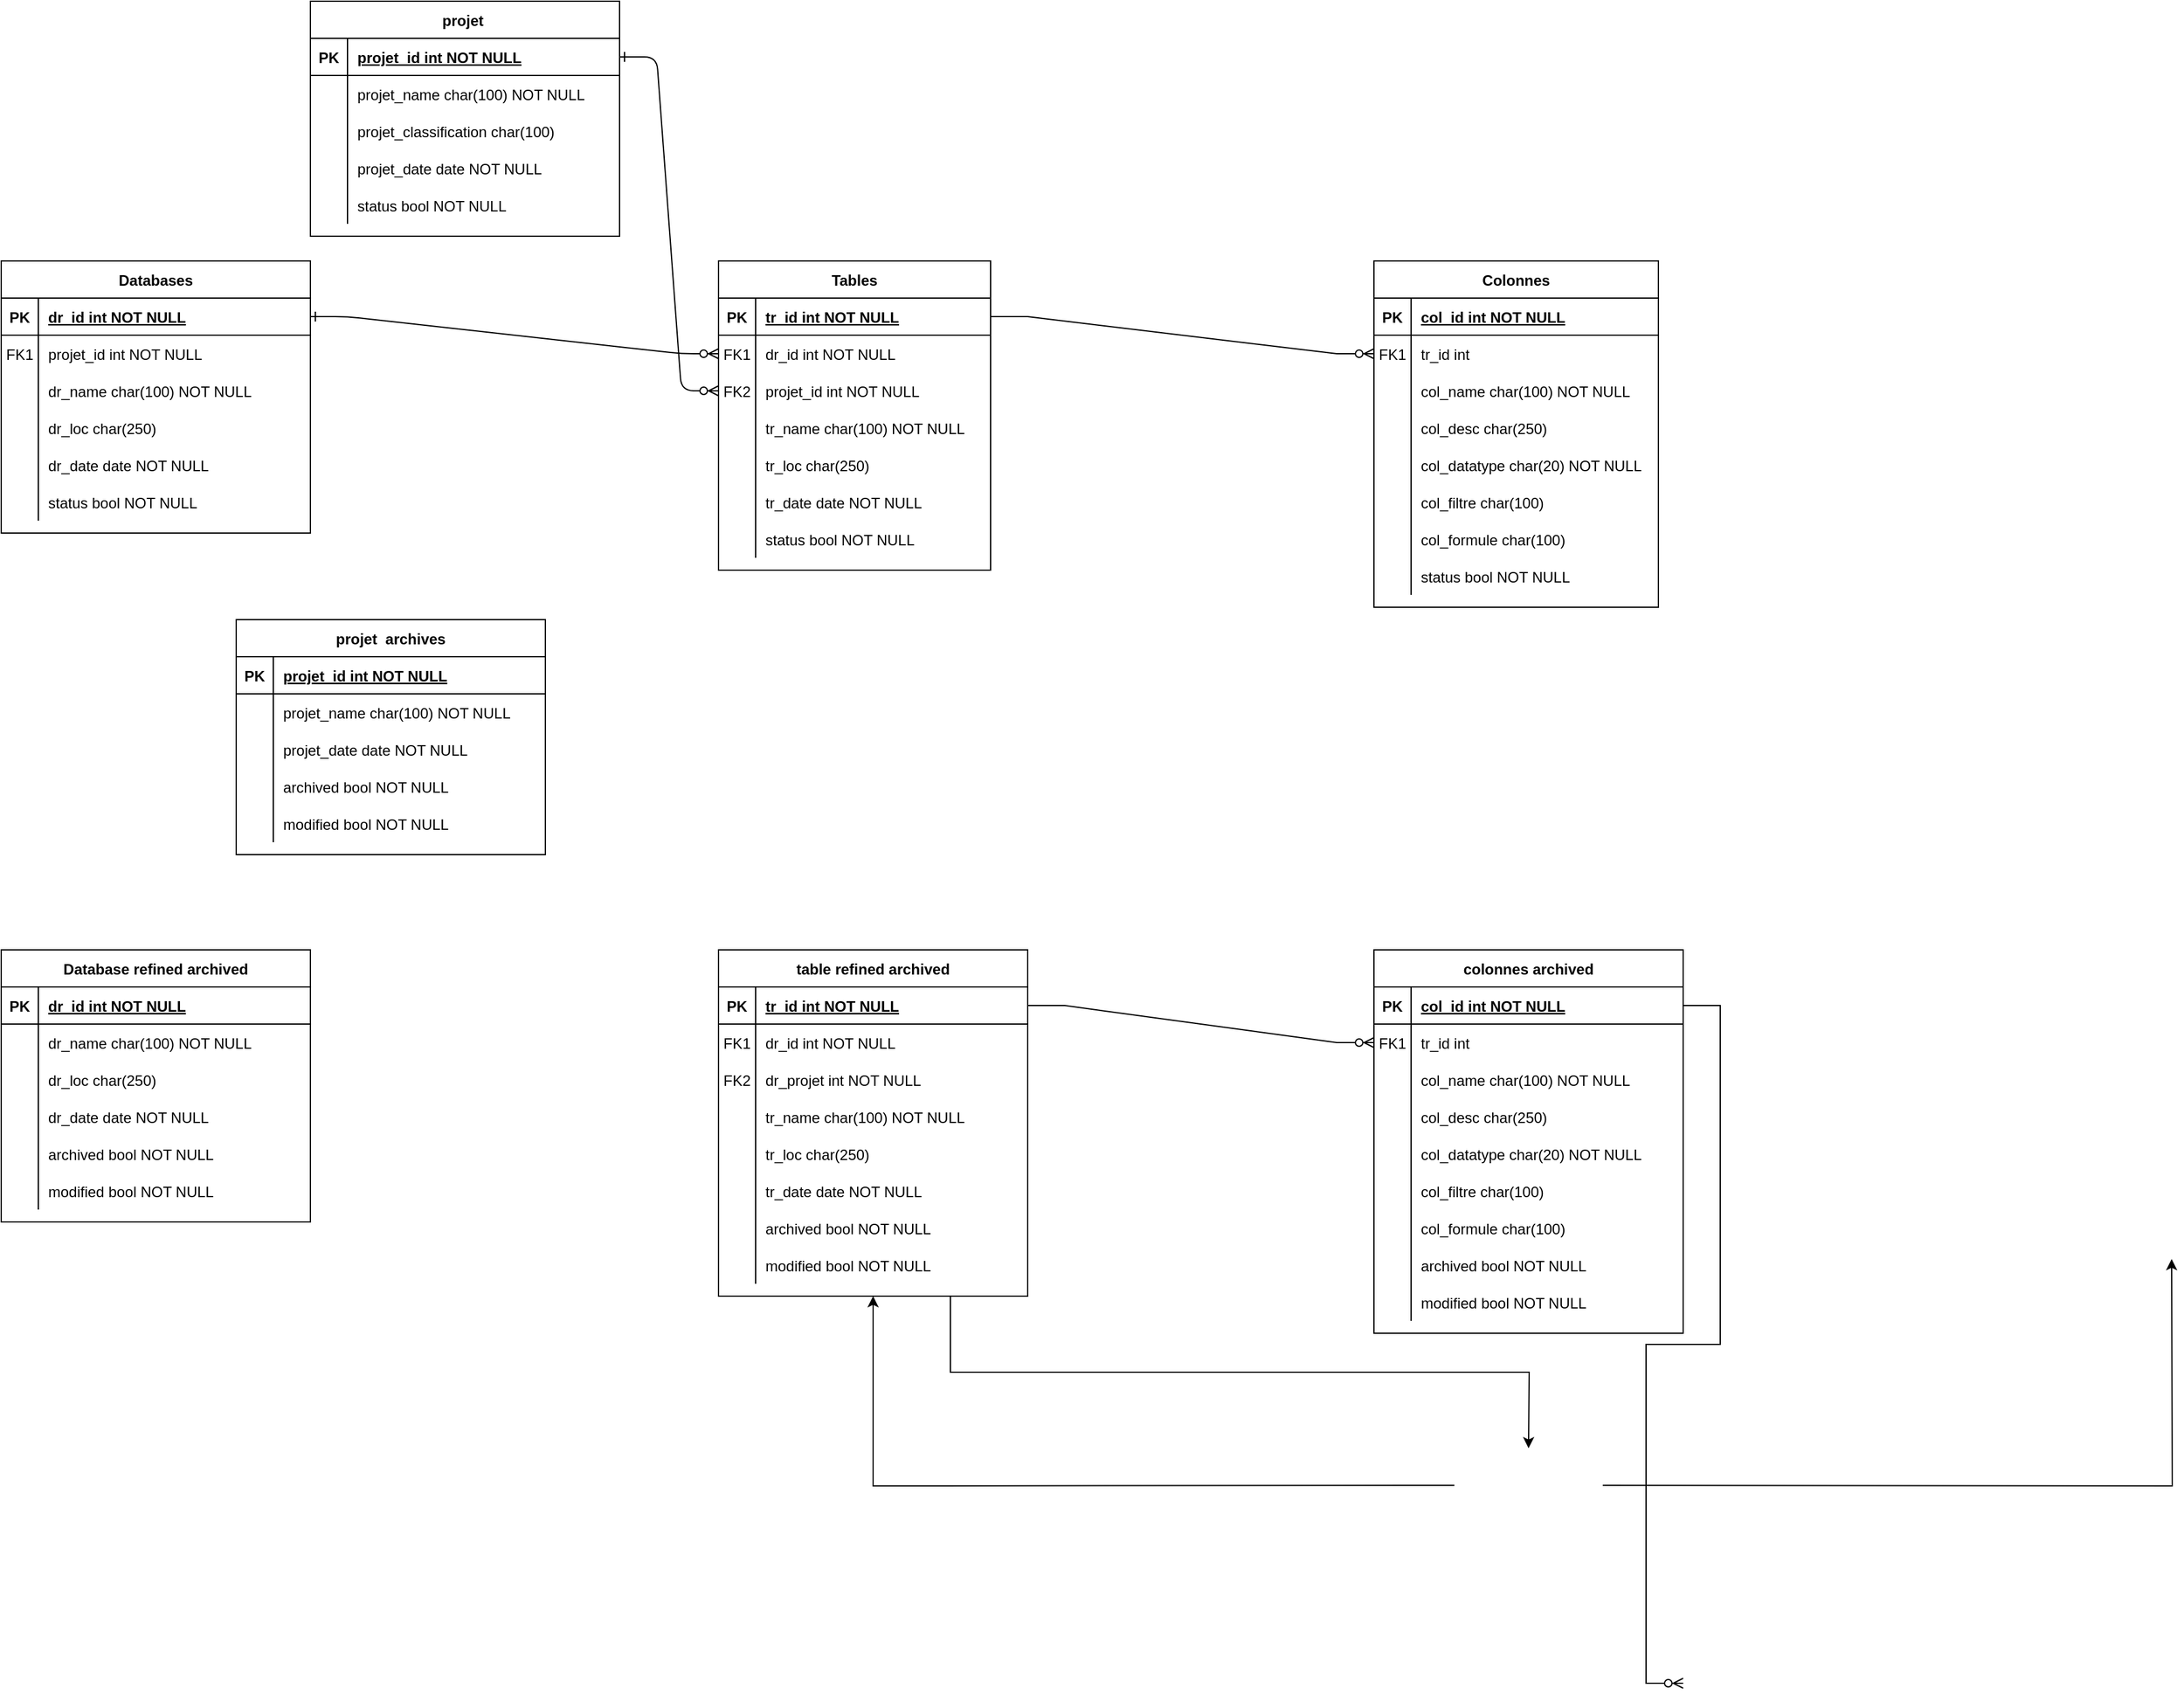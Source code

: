 <mxfile version="21.0.6" type="github">
  <diagram name="Page-1" id="VDUT4fcMblgKMb1EPpYb">
    <mxGraphModel dx="1434" dy="1944" grid="1" gridSize="10" guides="1" tooltips="1" connect="1" arrows="1" fold="1" page="1" pageScale="1" pageWidth="827" pageHeight="1169" math="0" shadow="0">
      <root>
        <mxCell id="0" />
        <mxCell id="1" parent="0" />
        <mxCell id="9Z6fSMIfI4msjrCVdGzG-1" value="" style="edgeStyle=entityRelationEdgeStyle;endArrow=ERzeroToMany;startArrow=ERone;endFill=1;startFill=0;" edge="1" parent="1" source="9Z6fSMIfI4msjrCVdGzG-3" target="9Z6fSMIfI4msjrCVdGzG-26">
          <mxGeometry width="100" height="100" relative="1" as="geometry">
            <mxPoint x="400" y="180" as="sourcePoint" />
            <mxPoint x="460" y="205" as="targetPoint" />
          </mxGeometry>
        </mxCell>
        <mxCell id="9Z6fSMIfI4msjrCVdGzG-2" value="Databases" style="shape=table;startSize=30;container=1;collapsible=1;childLayout=tableLayout;fixedRows=1;rowLines=0;fontStyle=1;align=center;resizeLast=1;" vertex="1" parent="1">
          <mxGeometry x="590" y="110" width="250" height="220" as="geometry" />
        </mxCell>
        <mxCell id="9Z6fSMIfI4msjrCVdGzG-3" value="" style="shape=partialRectangle;collapsible=0;dropTarget=0;pointerEvents=0;fillColor=none;points=[[0,0.5],[1,0.5]];portConstraint=eastwest;top=0;left=0;right=0;bottom=1;" vertex="1" parent="9Z6fSMIfI4msjrCVdGzG-2">
          <mxGeometry y="30" width="250" height="30" as="geometry" />
        </mxCell>
        <mxCell id="9Z6fSMIfI4msjrCVdGzG-4" value="PK" style="shape=partialRectangle;overflow=hidden;connectable=0;fillColor=none;top=0;left=0;bottom=0;right=0;fontStyle=1;" vertex="1" parent="9Z6fSMIfI4msjrCVdGzG-3">
          <mxGeometry width="30" height="30" as="geometry">
            <mxRectangle width="30" height="30" as="alternateBounds" />
          </mxGeometry>
        </mxCell>
        <mxCell id="9Z6fSMIfI4msjrCVdGzG-5" value="dr_id int NOT NULL " style="shape=partialRectangle;overflow=hidden;connectable=0;fillColor=none;top=0;left=0;bottom=0;right=0;align=left;spacingLeft=6;fontStyle=5;" vertex="1" parent="9Z6fSMIfI4msjrCVdGzG-3">
          <mxGeometry x="30" width="220" height="30" as="geometry">
            <mxRectangle width="220" height="30" as="alternateBounds" />
          </mxGeometry>
        </mxCell>
        <mxCell id="9Z6fSMIfI4msjrCVdGzG-6" value="" style="shape=partialRectangle;collapsible=0;dropTarget=0;pointerEvents=0;fillColor=none;points=[[0,0.5],[1,0.5]];portConstraint=eastwest;top=0;left=0;right=0;bottom=0;" vertex="1" parent="9Z6fSMIfI4msjrCVdGzG-2">
          <mxGeometry y="60" width="250" height="30" as="geometry" />
        </mxCell>
        <mxCell id="9Z6fSMIfI4msjrCVdGzG-7" value="FK1" style="shape=partialRectangle;overflow=hidden;connectable=0;fillColor=none;top=0;left=0;bottom=0;right=0;" vertex="1" parent="9Z6fSMIfI4msjrCVdGzG-6">
          <mxGeometry width="30" height="30" as="geometry">
            <mxRectangle width="30" height="30" as="alternateBounds" />
          </mxGeometry>
        </mxCell>
        <mxCell id="9Z6fSMIfI4msjrCVdGzG-8" value="projet_id int NOT NULL" style="shape=partialRectangle;overflow=hidden;connectable=0;fillColor=none;top=0;left=0;bottom=0;right=0;align=left;spacingLeft=6;" vertex="1" parent="9Z6fSMIfI4msjrCVdGzG-6">
          <mxGeometry x="30" width="220" height="30" as="geometry">
            <mxRectangle width="220" height="30" as="alternateBounds" />
          </mxGeometry>
        </mxCell>
        <mxCell id="9Z6fSMIfI4msjrCVdGzG-9" value="" style="shape=partialRectangle;collapsible=0;dropTarget=0;pointerEvents=0;fillColor=none;points=[[0,0.5],[1,0.5]];portConstraint=eastwest;top=0;left=0;right=0;bottom=0;" vertex="1" parent="9Z6fSMIfI4msjrCVdGzG-2">
          <mxGeometry y="90" width="250" height="30" as="geometry" />
        </mxCell>
        <mxCell id="9Z6fSMIfI4msjrCVdGzG-10" value="" style="shape=partialRectangle;overflow=hidden;connectable=0;fillColor=none;top=0;left=0;bottom=0;right=0;" vertex="1" parent="9Z6fSMIfI4msjrCVdGzG-9">
          <mxGeometry width="30" height="30" as="geometry">
            <mxRectangle width="30" height="30" as="alternateBounds" />
          </mxGeometry>
        </mxCell>
        <mxCell id="9Z6fSMIfI4msjrCVdGzG-11" value="dr_name char(100) NOT NULL" style="shape=partialRectangle;overflow=hidden;connectable=0;fillColor=none;top=0;left=0;bottom=0;right=0;align=left;spacingLeft=6;" vertex="1" parent="9Z6fSMIfI4msjrCVdGzG-9">
          <mxGeometry x="30" width="220" height="30" as="geometry">
            <mxRectangle width="220" height="30" as="alternateBounds" />
          </mxGeometry>
        </mxCell>
        <mxCell id="9Z6fSMIfI4msjrCVdGzG-12" value="" style="shape=partialRectangle;collapsible=0;dropTarget=0;pointerEvents=0;fillColor=none;points=[[0,0.5],[1,0.5]];portConstraint=eastwest;top=0;left=0;right=0;bottom=0;" vertex="1" parent="9Z6fSMIfI4msjrCVdGzG-2">
          <mxGeometry y="120" width="250" height="30" as="geometry" />
        </mxCell>
        <mxCell id="9Z6fSMIfI4msjrCVdGzG-13" value="" style="shape=partialRectangle;overflow=hidden;connectable=0;fillColor=none;top=0;left=0;bottom=0;right=0;" vertex="1" parent="9Z6fSMIfI4msjrCVdGzG-12">
          <mxGeometry width="30" height="30" as="geometry">
            <mxRectangle width="30" height="30" as="alternateBounds" />
          </mxGeometry>
        </mxCell>
        <mxCell id="9Z6fSMIfI4msjrCVdGzG-14" value="dr_loc char(250) " style="shape=partialRectangle;overflow=hidden;connectable=0;fillColor=none;top=0;left=0;bottom=0;right=0;align=left;spacingLeft=6;" vertex="1" parent="9Z6fSMIfI4msjrCVdGzG-12">
          <mxGeometry x="30" width="220" height="30" as="geometry">
            <mxRectangle width="220" height="30" as="alternateBounds" />
          </mxGeometry>
        </mxCell>
        <mxCell id="9Z6fSMIfI4msjrCVdGzG-15" value="" style="shape=partialRectangle;collapsible=0;dropTarget=0;pointerEvents=0;fillColor=none;points=[[0,0.5],[1,0.5]];portConstraint=eastwest;top=0;left=0;right=0;bottom=0;" vertex="1" parent="9Z6fSMIfI4msjrCVdGzG-2">
          <mxGeometry y="150" width="250" height="30" as="geometry" />
        </mxCell>
        <mxCell id="9Z6fSMIfI4msjrCVdGzG-16" value="" style="shape=partialRectangle;overflow=hidden;connectable=0;fillColor=none;top=0;left=0;bottom=0;right=0;" vertex="1" parent="9Z6fSMIfI4msjrCVdGzG-15">
          <mxGeometry width="30" height="30" as="geometry">
            <mxRectangle width="30" height="30" as="alternateBounds" />
          </mxGeometry>
        </mxCell>
        <mxCell id="9Z6fSMIfI4msjrCVdGzG-17" value="dr_date date NOT NULL" style="shape=partialRectangle;overflow=hidden;connectable=0;fillColor=none;top=0;left=0;bottom=0;right=0;align=left;spacingLeft=6;" vertex="1" parent="9Z6fSMIfI4msjrCVdGzG-15">
          <mxGeometry x="30" width="220" height="30" as="geometry">
            <mxRectangle width="220" height="30" as="alternateBounds" />
          </mxGeometry>
        </mxCell>
        <mxCell id="9Z6fSMIfI4msjrCVdGzG-18" value="" style="shape=partialRectangle;collapsible=0;dropTarget=0;pointerEvents=0;fillColor=none;points=[[0,0.5],[1,0.5]];portConstraint=eastwest;top=0;left=0;right=0;bottom=0;" vertex="1" parent="9Z6fSMIfI4msjrCVdGzG-2">
          <mxGeometry y="180" width="250" height="30" as="geometry" />
        </mxCell>
        <mxCell id="9Z6fSMIfI4msjrCVdGzG-19" value="" style="shape=partialRectangle;overflow=hidden;connectable=0;fillColor=none;top=0;left=0;bottom=0;right=0;" vertex="1" parent="9Z6fSMIfI4msjrCVdGzG-18">
          <mxGeometry width="30" height="30" as="geometry">
            <mxRectangle width="30" height="30" as="alternateBounds" />
          </mxGeometry>
        </mxCell>
        <mxCell id="9Z6fSMIfI4msjrCVdGzG-20" value="status bool NOT NULL" style="shape=partialRectangle;overflow=hidden;connectable=0;fillColor=none;top=0;left=0;bottom=0;right=0;align=left;spacingLeft=6;" vertex="1" parent="9Z6fSMIfI4msjrCVdGzG-18">
          <mxGeometry x="30" width="220" height="30" as="geometry">
            <mxRectangle width="220" height="30" as="alternateBounds" />
          </mxGeometry>
        </mxCell>
        <mxCell id="9Z6fSMIfI4msjrCVdGzG-22" value="Tables" style="shape=table;startSize=30;container=1;collapsible=1;childLayout=tableLayout;fixedRows=1;rowLines=0;fontStyle=1;align=center;resizeLast=1;" vertex="1" parent="1">
          <mxGeometry x="1170" y="110" width="220" height="250" as="geometry" />
        </mxCell>
        <mxCell id="9Z6fSMIfI4msjrCVdGzG-23" value="" style="shape=partialRectangle;collapsible=0;dropTarget=0;pointerEvents=0;fillColor=none;points=[[0,0.5],[1,0.5]];portConstraint=eastwest;top=0;left=0;right=0;bottom=1;" vertex="1" parent="9Z6fSMIfI4msjrCVdGzG-22">
          <mxGeometry y="30" width="220" height="30" as="geometry" />
        </mxCell>
        <mxCell id="9Z6fSMIfI4msjrCVdGzG-24" value="PK" style="shape=partialRectangle;overflow=hidden;connectable=0;fillColor=none;top=0;left=0;bottom=0;right=0;fontStyle=1;" vertex="1" parent="9Z6fSMIfI4msjrCVdGzG-23">
          <mxGeometry width="30" height="30" as="geometry">
            <mxRectangle width="30" height="30" as="alternateBounds" />
          </mxGeometry>
        </mxCell>
        <mxCell id="9Z6fSMIfI4msjrCVdGzG-25" value="tr_id int NOT NULL " style="shape=partialRectangle;overflow=hidden;connectable=0;fillColor=none;top=0;left=0;bottom=0;right=0;align=left;spacingLeft=6;fontStyle=5;" vertex="1" parent="9Z6fSMIfI4msjrCVdGzG-23">
          <mxGeometry x="30" width="190" height="30" as="geometry">
            <mxRectangle width="190" height="30" as="alternateBounds" />
          </mxGeometry>
        </mxCell>
        <mxCell id="9Z6fSMIfI4msjrCVdGzG-26" value="" style="shape=partialRectangle;collapsible=0;dropTarget=0;pointerEvents=0;fillColor=none;points=[[0,0.5],[1,0.5]];portConstraint=eastwest;top=0;left=0;right=0;bottom=0;" vertex="1" parent="9Z6fSMIfI4msjrCVdGzG-22">
          <mxGeometry y="60" width="220" height="30" as="geometry" />
        </mxCell>
        <mxCell id="9Z6fSMIfI4msjrCVdGzG-27" value="FK1" style="shape=partialRectangle;overflow=hidden;connectable=0;fillColor=none;top=0;left=0;bottom=0;right=0;" vertex="1" parent="9Z6fSMIfI4msjrCVdGzG-26">
          <mxGeometry width="30" height="30" as="geometry">
            <mxRectangle width="30" height="30" as="alternateBounds" />
          </mxGeometry>
        </mxCell>
        <mxCell id="9Z6fSMIfI4msjrCVdGzG-28" value="dr_id int NOT NULL" style="shape=partialRectangle;overflow=hidden;connectable=0;fillColor=none;top=0;left=0;bottom=0;right=0;align=left;spacingLeft=6;" vertex="1" parent="9Z6fSMIfI4msjrCVdGzG-26">
          <mxGeometry x="30" width="190" height="30" as="geometry">
            <mxRectangle width="190" height="30" as="alternateBounds" />
          </mxGeometry>
        </mxCell>
        <mxCell id="9Z6fSMIfI4msjrCVdGzG-29" value="" style="shape=partialRectangle;collapsible=0;dropTarget=0;pointerEvents=0;fillColor=none;points=[[0,0.5],[1,0.5]];portConstraint=eastwest;top=0;left=0;right=0;bottom=0;" vertex="1" parent="9Z6fSMIfI4msjrCVdGzG-22">
          <mxGeometry y="90" width="220" height="30" as="geometry" />
        </mxCell>
        <mxCell id="9Z6fSMIfI4msjrCVdGzG-30" value="FK2" style="shape=partialRectangle;overflow=hidden;connectable=0;fillColor=none;top=0;left=0;bottom=0;right=0;" vertex="1" parent="9Z6fSMIfI4msjrCVdGzG-29">
          <mxGeometry width="30" height="30" as="geometry">
            <mxRectangle width="30" height="30" as="alternateBounds" />
          </mxGeometry>
        </mxCell>
        <mxCell id="9Z6fSMIfI4msjrCVdGzG-31" value="projet_id int NOT NULL" style="shape=partialRectangle;overflow=hidden;connectable=0;fillColor=none;top=0;left=0;bottom=0;right=0;align=left;spacingLeft=6;" vertex="1" parent="9Z6fSMIfI4msjrCVdGzG-29">
          <mxGeometry x="30" width="190" height="30" as="geometry">
            <mxRectangle width="190" height="30" as="alternateBounds" />
          </mxGeometry>
        </mxCell>
        <mxCell id="9Z6fSMIfI4msjrCVdGzG-32" value="" style="shape=partialRectangle;collapsible=0;dropTarget=0;pointerEvents=0;fillColor=none;points=[[0,0.5],[1,0.5]];portConstraint=eastwest;top=0;left=0;right=0;bottom=0;" vertex="1" parent="9Z6fSMIfI4msjrCVdGzG-22">
          <mxGeometry y="120" width="220" height="30" as="geometry" />
        </mxCell>
        <mxCell id="9Z6fSMIfI4msjrCVdGzG-33" value="" style="shape=partialRectangle;overflow=hidden;connectable=0;fillColor=none;top=0;left=0;bottom=0;right=0;" vertex="1" parent="9Z6fSMIfI4msjrCVdGzG-32">
          <mxGeometry width="30" height="30" as="geometry">
            <mxRectangle width="30" height="30" as="alternateBounds" />
          </mxGeometry>
        </mxCell>
        <mxCell id="9Z6fSMIfI4msjrCVdGzG-34" value="tr_name char(100) NOT NULL" style="shape=partialRectangle;overflow=hidden;connectable=0;fillColor=none;top=0;left=0;bottom=0;right=0;align=left;spacingLeft=6;" vertex="1" parent="9Z6fSMIfI4msjrCVdGzG-32">
          <mxGeometry x="30" width="190" height="30" as="geometry">
            <mxRectangle width="190" height="30" as="alternateBounds" />
          </mxGeometry>
        </mxCell>
        <mxCell id="9Z6fSMIfI4msjrCVdGzG-35" value="" style="shape=partialRectangle;collapsible=0;dropTarget=0;pointerEvents=0;fillColor=none;points=[[0,0.5],[1,0.5]];portConstraint=eastwest;top=0;left=0;right=0;bottom=0;" vertex="1" parent="9Z6fSMIfI4msjrCVdGzG-22">
          <mxGeometry y="150" width="220" height="30" as="geometry" />
        </mxCell>
        <mxCell id="9Z6fSMIfI4msjrCVdGzG-36" value="" style="shape=partialRectangle;overflow=hidden;connectable=0;fillColor=none;top=0;left=0;bottom=0;right=0;" vertex="1" parent="9Z6fSMIfI4msjrCVdGzG-35">
          <mxGeometry width="30" height="30" as="geometry">
            <mxRectangle width="30" height="30" as="alternateBounds" />
          </mxGeometry>
        </mxCell>
        <mxCell id="9Z6fSMIfI4msjrCVdGzG-37" value="tr_loc char(250)  " style="shape=partialRectangle;overflow=hidden;connectable=0;fillColor=none;top=0;left=0;bottom=0;right=0;align=left;spacingLeft=6;" vertex="1" parent="9Z6fSMIfI4msjrCVdGzG-35">
          <mxGeometry x="30" width="190" height="30" as="geometry">
            <mxRectangle width="190" height="30" as="alternateBounds" />
          </mxGeometry>
        </mxCell>
        <mxCell id="9Z6fSMIfI4msjrCVdGzG-38" value="" style="shape=partialRectangle;collapsible=0;dropTarget=0;pointerEvents=0;fillColor=none;points=[[0,0.5],[1,0.5]];portConstraint=eastwest;top=0;left=0;right=0;bottom=0;" vertex="1" parent="9Z6fSMIfI4msjrCVdGzG-22">
          <mxGeometry y="180" width="220" height="30" as="geometry" />
        </mxCell>
        <mxCell id="9Z6fSMIfI4msjrCVdGzG-39" value="" style="shape=partialRectangle;overflow=hidden;connectable=0;fillColor=none;top=0;left=0;bottom=0;right=0;" vertex="1" parent="9Z6fSMIfI4msjrCVdGzG-38">
          <mxGeometry width="30" height="30" as="geometry">
            <mxRectangle width="30" height="30" as="alternateBounds" />
          </mxGeometry>
        </mxCell>
        <mxCell id="9Z6fSMIfI4msjrCVdGzG-40" value="tr_date date NOT NULL" style="shape=partialRectangle;overflow=hidden;connectable=0;fillColor=none;top=0;left=0;bottom=0;right=0;align=left;spacingLeft=6;" vertex="1" parent="9Z6fSMIfI4msjrCVdGzG-38">
          <mxGeometry x="30" width="190" height="30" as="geometry">
            <mxRectangle width="190" height="30" as="alternateBounds" />
          </mxGeometry>
        </mxCell>
        <mxCell id="9Z6fSMIfI4msjrCVdGzG-41" value="" style="shape=partialRectangle;collapsible=0;dropTarget=0;pointerEvents=0;fillColor=none;points=[[0,0.5],[1,0.5]];portConstraint=eastwest;top=0;left=0;right=0;bottom=0;" vertex="1" parent="9Z6fSMIfI4msjrCVdGzG-22">
          <mxGeometry y="210" width="220" height="30" as="geometry" />
        </mxCell>
        <mxCell id="9Z6fSMIfI4msjrCVdGzG-42" value="" style="shape=partialRectangle;overflow=hidden;connectable=0;fillColor=none;top=0;left=0;bottom=0;right=0;" vertex="1" parent="9Z6fSMIfI4msjrCVdGzG-41">
          <mxGeometry width="30" height="30" as="geometry">
            <mxRectangle width="30" height="30" as="alternateBounds" />
          </mxGeometry>
        </mxCell>
        <mxCell id="9Z6fSMIfI4msjrCVdGzG-43" value="status bool NOT NULL" style="shape=partialRectangle;overflow=hidden;connectable=0;fillColor=none;top=0;left=0;bottom=0;right=0;align=left;spacingLeft=6;" vertex="1" parent="9Z6fSMIfI4msjrCVdGzG-41">
          <mxGeometry x="30" width="190" height="30" as="geometry">
            <mxRectangle width="190" height="30" as="alternateBounds" />
          </mxGeometry>
        </mxCell>
        <mxCell id="9Z6fSMIfI4msjrCVdGzG-44" value="projet " style="shape=table;startSize=30;container=1;collapsible=1;childLayout=tableLayout;fixedRows=1;rowLines=0;fontStyle=1;align=center;resizeLast=1;" vertex="1" parent="1">
          <mxGeometry x="840" y="-100" width="250" height="190" as="geometry" />
        </mxCell>
        <mxCell id="9Z6fSMIfI4msjrCVdGzG-45" value="" style="shape=partialRectangle;collapsible=0;dropTarget=0;pointerEvents=0;fillColor=none;points=[[0,0.5],[1,0.5]];portConstraint=eastwest;top=0;left=0;right=0;bottom=1;" vertex="1" parent="9Z6fSMIfI4msjrCVdGzG-44">
          <mxGeometry y="30" width="250" height="30" as="geometry" />
        </mxCell>
        <mxCell id="9Z6fSMIfI4msjrCVdGzG-46" value="PK" style="shape=partialRectangle;overflow=hidden;connectable=0;fillColor=none;top=0;left=0;bottom=0;right=0;fontStyle=1;" vertex="1" parent="9Z6fSMIfI4msjrCVdGzG-45">
          <mxGeometry width="30" height="30" as="geometry">
            <mxRectangle width="30" height="30" as="alternateBounds" />
          </mxGeometry>
        </mxCell>
        <mxCell id="9Z6fSMIfI4msjrCVdGzG-47" value="projet_id int NOT NULL " style="shape=partialRectangle;overflow=hidden;connectable=0;fillColor=none;top=0;left=0;bottom=0;right=0;align=left;spacingLeft=6;fontStyle=5;" vertex="1" parent="9Z6fSMIfI4msjrCVdGzG-45">
          <mxGeometry x="30" width="220" height="30" as="geometry">
            <mxRectangle width="220" height="30" as="alternateBounds" />
          </mxGeometry>
        </mxCell>
        <mxCell id="9Z6fSMIfI4msjrCVdGzG-48" value="" style="shape=partialRectangle;collapsible=0;dropTarget=0;pointerEvents=0;fillColor=none;points=[[0,0.5],[1,0.5]];portConstraint=eastwest;top=0;left=0;right=0;bottom=0;" vertex="1" parent="9Z6fSMIfI4msjrCVdGzG-44">
          <mxGeometry y="60" width="250" height="30" as="geometry" />
        </mxCell>
        <mxCell id="9Z6fSMIfI4msjrCVdGzG-49" value="" style="shape=partialRectangle;overflow=hidden;connectable=0;fillColor=none;top=0;left=0;bottom=0;right=0;" vertex="1" parent="9Z6fSMIfI4msjrCVdGzG-48">
          <mxGeometry width="30" height="30" as="geometry">
            <mxRectangle width="30" height="30" as="alternateBounds" />
          </mxGeometry>
        </mxCell>
        <mxCell id="9Z6fSMIfI4msjrCVdGzG-50" value="projet_name char(100) NOT NULL" style="shape=partialRectangle;overflow=hidden;connectable=0;fillColor=none;top=0;left=0;bottom=0;right=0;align=left;spacingLeft=6;" vertex="1" parent="9Z6fSMIfI4msjrCVdGzG-48">
          <mxGeometry x="30" width="220" height="30" as="geometry">
            <mxRectangle width="220" height="30" as="alternateBounds" />
          </mxGeometry>
        </mxCell>
        <mxCell id="9Z6fSMIfI4msjrCVdGzG-51" value="" style="shape=partialRectangle;collapsible=0;dropTarget=0;pointerEvents=0;fillColor=none;points=[[0,0.5],[1,0.5]];portConstraint=eastwest;top=0;left=0;right=0;bottom=0;" vertex="1" parent="9Z6fSMIfI4msjrCVdGzG-44">
          <mxGeometry y="90" width="250" height="30" as="geometry" />
        </mxCell>
        <mxCell id="9Z6fSMIfI4msjrCVdGzG-52" value="" style="shape=partialRectangle;overflow=hidden;connectable=0;fillColor=none;top=0;left=0;bottom=0;right=0;" vertex="1" parent="9Z6fSMIfI4msjrCVdGzG-51">
          <mxGeometry width="30" height="30" as="geometry">
            <mxRectangle width="30" height="30" as="alternateBounds" />
          </mxGeometry>
        </mxCell>
        <mxCell id="9Z6fSMIfI4msjrCVdGzG-53" value="projet_classification char(100)" style="shape=partialRectangle;overflow=hidden;connectable=0;fillColor=none;top=0;left=0;bottom=0;right=0;align=left;spacingLeft=6;" vertex="1" parent="9Z6fSMIfI4msjrCVdGzG-51">
          <mxGeometry x="30" width="220" height="30" as="geometry">
            <mxRectangle width="220" height="30" as="alternateBounds" />
          </mxGeometry>
        </mxCell>
        <mxCell id="9Z6fSMIfI4msjrCVdGzG-54" value="" style="shape=partialRectangle;collapsible=0;dropTarget=0;pointerEvents=0;fillColor=none;points=[[0,0.5],[1,0.5]];portConstraint=eastwest;top=0;left=0;right=0;bottom=0;" vertex="1" parent="9Z6fSMIfI4msjrCVdGzG-44">
          <mxGeometry y="120" width="250" height="30" as="geometry" />
        </mxCell>
        <mxCell id="9Z6fSMIfI4msjrCVdGzG-55" value="" style="shape=partialRectangle;overflow=hidden;connectable=0;fillColor=none;top=0;left=0;bottom=0;right=0;" vertex="1" parent="9Z6fSMIfI4msjrCVdGzG-54">
          <mxGeometry width="30" height="30" as="geometry">
            <mxRectangle width="30" height="30" as="alternateBounds" />
          </mxGeometry>
        </mxCell>
        <mxCell id="9Z6fSMIfI4msjrCVdGzG-56" value="projet_date date NOT NULL" style="shape=partialRectangle;overflow=hidden;connectable=0;fillColor=none;top=0;left=0;bottom=0;right=0;align=left;spacingLeft=6;" vertex="1" parent="9Z6fSMIfI4msjrCVdGzG-54">
          <mxGeometry x="30" width="220" height="30" as="geometry">
            <mxRectangle width="220" height="30" as="alternateBounds" />
          </mxGeometry>
        </mxCell>
        <mxCell id="9Z6fSMIfI4msjrCVdGzG-57" value="" style="shape=partialRectangle;collapsible=0;dropTarget=0;pointerEvents=0;fillColor=none;points=[[0,0.5],[1,0.5]];portConstraint=eastwest;top=0;left=0;right=0;bottom=0;" vertex="1" parent="9Z6fSMIfI4msjrCVdGzG-44">
          <mxGeometry y="150" width="250" height="30" as="geometry" />
        </mxCell>
        <mxCell id="9Z6fSMIfI4msjrCVdGzG-58" value="" style="shape=partialRectangle;overflow=hidden;connectable=0;fillColor=none;top=0;left=0;bottom=0;right=0;" vertex="1" parent="9Z6fSMIfI4msjrCVdGzG-57">
          <mxGeometry width="30" height="30" as="geometry">
            <mxRectangle width="30" height="30" as="alternateBounds" />
          </mxGeometry>
        </mxCell>
        <mxCell id="9Z6fSMIfI4msjrCVdGzG-59" value="status bool NOT NULL" style="shape=partialRectangle;overflow=hidden;connectable=0;fillColor=none;top=0;left=0;bottom=0;right=0;align=left;spacingLeft=6;" vertex="1" parent="9Z6fSMIfI4msjrCVdGzG-57">
          <mxGeometry x="30" width="220" height="30" as="geometry">
            <mxRectangle width="220" height="30" as="alternateBounds" />
          </mxGeometry>
        </mxCell>
        <mxCell id="9Z6fSMIfI4msjrCVdGzG-60" value="Colonnes" style="shape=table;startSize=30;container=1;collapsible=1;childLayout=tableLayout;fixedRows=1;rowLines=0;fontStyle=1;align=center;resizeLast=1;" vertex="1" parent="1">
          <mxGeometry x="1700" y="110" width="230" height="280" as="geometry" />
        </mxCell>
        <mxCell id="9Z6fSMIfI4msjrCVdGzG-61" value="" style="shape=partialRectangle;collapsible=0;dropTarget=0;pointerEvents=0;fillColor=none;points=[[0,0.5],[1,0.5]];portConstraint=eastwest;top=0;left=0;right=0;bottom=1;" vertex="1" parent="9Z6fSMIfI4msjrCVdGzG-60">
          <mxGeometry y="30" width="230" height="30" as="geometry" />
        </mxCell>
        <mxCell id="9Z6fSMIfI4msjrCVdGzG-62" value="PK" style="shape=partialRectangle;overflow=hidden;connectable=0;fillColor=none;top=0;left=0;bottom=0;right=0;fontStyle=1;" vertex="1" parent="9Z6fSMIfI4msjrCVdGzG-61">
          <mxGeometry width="30" height="30" as="geometry">
            <mxRectangle width="30" height="30" as="alternateBounds" />
          </mxGeometry>
        </mxCell>
        <mxCell id="9Z6fSMIfI4msjrCVdGzG-63" value="col_id int NOT NULL " style="shape=partialRectangle;overflow=hidden;connectable=0;fillColor=none;top=0;left=0;bottom=0;right=0;align=left;spacingLeft=6;fontStyle=5;" vertex="1" parent="9Z6fSMIfI4msjrCVdGzG-61">
          <mxGeometry x="30" width="200" height="30" as="geometry">
            <mxRectangle width="200" height="30" as="alternateBounds" />
          </mxGeometry>
        </mxCell>
        <mxCell id="9Z6fSMIfI4msjrCVdGzG-64" value="" style="shape=partialRectangle;collapsible=0;dropTarget=0;pointerEvents=0;fillColor=none;points=[[0,0.5],[1,0.5]];portConstraint=eastwest;top=0;left=0;right=0;bottom=0;" vertex="1" parent="9Z6fSMIfI4msjrCVdGzG-60">
          <mxGeometry y="60" width="230" height="30" as="geometry" />
        </mxCell>
        <mxCell id="9Z6fSMIfI4msjrCVdGzG-65" value="FK1" style="shape=partialRectangle;overflow=hidden;connectable=0;fillColor=none;top=0;left=0;bottom=0;right=0;" vertex="1" parent="9Z6fSMIfI4msjrCVdGzG-64">
          <mxGeometry width="30" height="30" as="geometry">
            <mxRectangle width="30" height="30" as="alternateBounds" />
          </mxGeometry>
        </mxCell>
        <mxCell id="9Z6fSMIfI4msjrCVdGzG-66" value="tr_id int " style="shape=partialRectangle;overflow=hidden;connectable=0;fillColor=none;top=0;left=0;bottom=0;right=0;align=left;spacingLeft=6;" vertex="1" parent="9Z6fSMIfI4msjrCVdGzG-64">
          <mxGeometry x="30" width="200" height="30" as="geometry">
            <mxRectangle width="200" height="30" as="alternateBounds" />
          </mxGeometry>
        </mxCell>
        <mxCell id="9Z6fSMIfI4msjrCVdGzG-67" value="" style="shape=partialRectangle;collapsible=0;dropTarget=0;pointerEvents=0;fillColor=none;points=[[0,0.5],[1,0.5]];portConstraint=eastwest;top=0;left=0;right=0;bottom=0;" vertex="1" parent="9Z6fSMIfI4msjrCVdGzG-60">
          <mxGeometry y="90" width="230" height="30" as="geometry" />
        </mxCell>
        <mxCell id="9Z6fSMIfI4msjrCVdGzG-68" value="" style="shape=partialRectangle;overflow=hidden;connectable=0;fillColor=none;top=0;left=0;bottom=0;right=0;" vertex="1" parent="9Z6fSMIfI4msjrCVdGzG-67">
          <mxGeometry width="30" height="30" as="geometry">
            <mxRectangle width="30" height="30" as="alternateBounds" />
          </mxGeometry>
        </mxCell>
        <mxCell id="9Z6fSMIfI4msjrCVdGzG-69" value="col_name char(100) NOT NULL" style="shape=partialRectangle;overflow=hidden;connectable=0;fillColor=none;top=0;left=0;bottom=0;right=0;align=left;spacingLeft=6;" vertex="1" parent="9Z6fSMIfI4msjrCVdGzG-67">
          <mxGeometry x="30" width="200" height="30" as="geometry">
            <mxRectangle width="200" height="30" as="alternateBounds" />
          </mxGeometry>
        </mxCell>
        <mxCell id="9Z6fSMIfI4msjrCVdGzG-70" value="" style="shape=partialRectangle;collapsible=0;dropTarget=0;pointerEvents=0;fillColor=none;points=[[0,0.5],[1,0.5]];portConstraint=eastwest;top=0;left=0;right=0;bottom=0;" vertex="1" parent="9Z6fSMIfI4msjrCVdGzG-60">
          <mxGeometry y="120" width="230" height="30" as="geometry" />
        </mxCell>
        <mxCell id="9Z6fSMIfI4msjrCVdGzG-71" value="" style="shape=partialRectangle;overflow=hidden;connectable=0;fillColor=none;top=0;left=0;bottom=0;right=0;" vertex="1" parent="9Z6fSMIfI4msjrCVdGzG-70">
          <mxGeometry width="30" height="30" as="geometry">
            <mxRectangle width="30" height="30" as="alternateBounds" />
          </mxGeometry>
        </mxCell>
        <mxCell id="9Z6fSMIfI4msjrCVdGzG-72" value="col_desc char(250)  " style="shape=partialRectangle;overflow=hidden;connectable=0;fillColor=none;top=0;left=0;bottom=0;right=0;align=left;spacingLeft=6;" vertex="1" parent="9Z6fSMIfI4msjrCVdGzG-70">
          <mxGeometry x="30" width="200" height="30" as="geometry">
            <mxRectangle width="200" height="30" as="alternateBounds" />
          </mxGeometry>
        </mxCell>
        <mxCell id="9Z6fSMIfI4msjrCVdGzG-73" value="" style="shape=partialRectangle;collapsible=0;dropTarget=0;pointerEvents=0;fillColor=none;points=[[0,0.5],[1,0.5]];portConstraint=eastwest;top=0;left=0;right=0;bottom=0;" vertex="1" parent="9Z6fSMIfI4msjrCVdGzG-60">
          <mxGeometry y="150" width="230" height="30" as="geometry" />
        </mxCell>
        <mxCell id="9Z6fSMIfI4msjrCVdGzG-74" value="" style="shape=partialRectangle;overflow=hidden;connectable=0;fillColor=none;top=0;left=0;bottom=0;right=0;" vertex="1" parent="9Z6fSMIfI4msjrCVdGzG-73">
          <mxGeometry width="30" height="30" as="geometry">
            <mxRectangle width="30" height="30" as="alternateBounds" />
          </mxGeometry>
        </mxCell>
        <mxCell id="9Z6fSMIfI4msjrCVdGzG-75" value="col_datatype char(20) NOT NULL" style="shape=partialRectangle;overflow=hidden;connectable=0;fillColor=none;top=0;left=0;bottom=0;right=0;align=left;spacingLeft=6;" vertex="1" parent="9Z6fSMIfI4msjrCVdGzG-73">
          <mxGeometry x="30" width="200" height="30" as="geometry">
            <mxRectangle width="200" height="30" as="alternateBounds" />
          </mxGeometry>
        </mxCell>
        <mxCell id="9Z6fSMIfI4msjrCVdGzG-76" value="" style="shape=partialRectangle;collapsible=0;dropTarget=0;pointerEvents=0;fillColor=none;points=[[0,0.5],[1,0.5]];portConstraint=eastwest;top=0;left=0;right=0;bottom=0;" vertex="1" parent="9Z6fSMIfI4msjrCVdGzG-60">
          <mxGeometry y="180" width="230" height="30" as="geometry" />
        </mxCell>
        <mxCell id="9Z6fSMIfI4msjrCVdGzG-77" value="" style="shape=partialRectangle;overflow=hidden;connectable=0;fillColor=none;top=0;left=0;bottom=0;right=0;" vertex="1" parent="9Z6fSMIfI4msjrCVdGzG-76">
          <mxGeometry width="30" height="30" as="geometry">
            <mxRectangle width="30" height="30" as="alternateBounds" />
          </mxGeometry>
        </mxCell>
        <mxCell id="9Z6fSMIfI4msjrCVdGzG-78" value="col_filtre char(100) " style="shape=partialRectangle;overflow=hidden;connectable=0;fillColor=none;top=0;left=0;bottom=0;right=0;align=left;spacingLeft=6;" vertex="1" parent="9Z6fSMIfI4msjrCVdGzG-76">
          <mxGeometry x="30" width="200" height="30" as="geometry">
            <mxRectangle width="200" height="30" as="alternateBounds" />
          </mxGeometry>
        </mxCell>
        <mxCell id="9Z6fSMIfI4msjrCVdGzG-79" value="" style="shape=partialRectangle;collapsible=0;dropTarget=0;pointerEvents=0;fillColor=none;points=[[0,0.5],[1,0.5]];portConstraint=eastwest;top=0;left=0;right=0;bottom=0;" vertex="1" parent="9Z6fSMIfI4msjrCVdGzG-60">
          <mxGeometry y="210" width="230" height="30" as="geometry" />
        </mxCell>
        <mxCell id="9Z6fSMIfI4msjrCVdGzG-80" value="" style="shape=partialRectangle;overflow=hidden;connectable=0;fillColor=none;top=0;left=0;bottom=0;right=0;" vertex="1" parent="9Z6fSMIfI4msjrCVdGzG-79">
          <mxGeometry width="30" height="30" as="geometry">
            <mxRectangle width="30" height="30" as="alternateBounds" />
          </mxGeometry>
        </mxCell>
        <mxCell id="9Z6fSMIfI4msjrCVdGzG-81" value="col_formule char(100)" style="shape=partialRectangle;overflow=hidden;connectable=0;fillColor=none;top=0;left=0;bottom=0;right=0;align=left;spacingLeft=6;" vertex="1" parent="9Z6fSMIfI4msjrCVdGzG-79">
          <mxGeometry x="30" width="200" height="30" as="geometry">
            <mxRectangle width="200" height="30" as="alternateBounds" />
          </mxGeometry>
        </mxCell>
        <mxCell id="9Z6fSMIfI4msjrCVdGzG-82" value="" style="shape=partialRectangle;collapsible=0;dropTarget=0;pointerEvents=0;fillColor=none;points=[[0,0.5],[1,0.5]];portConstraint=eastwest;top=0;left=0;right=0;bottom=0;" vertex="1" parent="9Z6fSMIfI4msjrCVdGzG-60">
          <mxGeometry y="240" width="230" height="30" as="geometry" />
        </mxCell>
        <mxCell id="9Z6fSMIfI4msjrCVdGzG-83" value="" style="shape=partialRectangle;overflow=hidden;connectable=0;fillColor=none;top=0;left=0;bottom=0;right=0;" vertex="1" parent="9Z6fSMIfI4msjrCVdGzG-82">
          <mxGeometry width="30" height="30" as="geometry">
            <mxRectangle width="30" height="30" as="alternateBounds" />
          </mxGeometry>
        </mxCell>
        <mxCell id="9Z6fSMIfI4msjrCVdGzG-84" value="status bool NOT NULL" style="shape=partialRectangle;overflow=hidden;connectable=0;fillColor=none;top=0;left=0;bottom=0;right=0;align=left;spacingLeft=6;" vertex="1" parent="9Z6fSMIfI4msjrCVdGzG-82">
          <mxGeometry x="30" width="200" height="30" as="geometry">
            <mxRectangle width="200" height="30" as="alternateBounds" />
          </mxGeometry>
        </mxCell>
        <mxCell id="9Z6fSMIfI4msjrCVdGzG-155" value="Database refined archived" style="shape=table;startSize=30;container=1;collapsible=1;childLayout=tableLayout;fixedRows=1;rowLines=0;fontStyle=1;align=center;resizeLast=1;" vertex="1" parent="1">
          <mxGeometry x="590" y="667" width="250" height="220" as="geometry" />
        </mxCell>
        <mxCell id="9Z6fSMIfI4msjrCVdGzG-156" value="" style="shape=partialRectangle;collapsible=0;dropTarget=0;pointerEvents=0;fillColor=none;points=[[0,0.5],[1,0.5]];portConstraint=eastwest;top=0;left=0;right=0;bottom=1;" vertex="1" parent="9Z6fSMIfI4msjrCVdGzG-155">
          <mxGeometry y="30" width="250" height="30" as="geometry" />
        </mxCell>
        <mxCell id="9Z6fSMIfI4msjrCVdGzG-157" value="PK" style="shape=partialRectangle;overflow=hidden;connectable=0;fillColor=none;top=0;left=0;bottom=0;right=0;fontStyle=1;" vertex="1" parent="9Z6fSMIfI4msjrCVdGzG-156">
          <mxGeometry width="30" height="30" as="geometry">
            <mxRectangle width="30" height="30" as="alternateBounds" />
          </mxGeometry>
        </mxCell>
        <mxCell id="9Z6fSMIfI4msjrCVdGzG-158" value="dr_id int NOT NULL " style="shape=partialRectangle;overflow=hidden;connectable=0;fillColor=none;top=0;left=0;bottom=0;right=0;align=left;spacingLeft=6;fontStyle=5;" vertex="1" parent="9Z6fSMIfI4msjrCVdGzG-156">
          <mxGeometry x="30" width="220" height="30" as="geometry">
            <mxRectangle width="220" height="30" as="alternateBounds" />
          </mxGeometry>
        </mxCell>
        <mxCell id="9Z6fSMIfI4msjrCVdGzG-159" value="" style="shape=partialRectangle;collapsible=0;dropTarget=0;pointerEvents=0;fillColor=none;points=[[0,0.5],[1,0.5]];portConstraint=eastwest;top=0;left=0;right=0;bottom=0;" vertex="1" parent="9Z6fSMIfI4msjrCVdGzG-155">
          <mxGeometry y="60" width="250" height="30" as="geometry" />
        </mxCell>
        <mxCell id="9Z6fSMIfI4msjrCVdGzG-160" value="" style="shape=partialRectangle;overflow=hidden;connectable=0;fillColor=none;top=0;left=0;bottom=0;right=0;" vertex="1" parent="9Z6fSMIfI4msjrCVdGzG-159">
          <mxGeometry width="30" height="30" as="geometry">
            <mxRectangle width="30" height="30" as="alternateBounds" />
          </mxGeometry>
        </mxCell>
        <mxCell id="9Z6fSMIfI4msjrCVdGzG-161" value="dr_name char(100) NOT NULL" style="shape=partialRectangle;overflow=hidden;connectable=0;fillColor=none;top=0;left=0;bottom=0;right=0;align=left;spacingLeft=6;" vertex="1" parent="9Z6fSMIfI4msjrCVdGzG-159">
          <mxGeometry x="30" width="220" height="30" as="geometry">
            <mxRectangle width="220" height="30" as="alternateBounds" />
          </mxGeometry>
        </mxCell>
        <mxCell id="9Z6fSMIfI4msjrCVdGzG-162" value="" style="shape=partialRectangle;collapsible=0;dropTarget=0;pointerEvents=0;fillColor=none;points=[[0,0.5],[1,0.5]];portConstraint=eastwest;top=0;left=0;right=0;bottom=0;" vertex="1" parent="9Z6fSMIfI4msjrCVdGzG-155">
          <mxGeometry y="90" width="250" height="30" as="geometry" />
        </mxCell>
        <mxCell id="9Z6fSMIfI4msjrCVdGzG-163" value="" style="shape=partialRectangle;overflow=hidden;connectable=0;fillColor=none;top=0;left=0;bottom=0;right=0;" vertex="1" parent="9Z6fSMIfI4msjrCVdGzG-162">
          <mxGeometry width="30" height="30" as="geometry">
            <mxRectangle width="30" height="30" as="alternateBounds" />
          </mxGeometry>
        </mxCell>
        <mxCell id="9Z6fSMIfI4msjrCVdGzG-164" value="dr_loc char(250) " style="shape=partialRectangle;overflow=hidden;connectable=0;fillColor=none;top=0;left=0;bottom=0;right=0;align=left;spacingLeft=6;" vertex="1" parent="9Z6fSMIfI4msjrCVdGzG-162">
          <mxGeometry x="30" width="220" height="30" as="geometry">
            <mxRectangle width="220" height="30" as="alternateBounds" />
          </mxGeometry>
        </mxCell>
        <mxCell id="9Z6fSMIfI4msjrCVdGzG-165" value="" style="shape=partialRectangle;collapsible=0;dropTarget=0;pointerEvents=0;fillColor=none;points=[[0,0.5],[1,0.5]];portConstraint=eastwest;top=0;left=0;right=0;bottom=0;" vertex="1" parent="9Z6fSMIfI4msjrCVdGzG-155">
          <mxGeometry y="120" width="250" height="30" as="geometry" />
        </mxCell>
        <mxCell id="9Z6fSMIfI4msjrCVdGzG-166" value="" style="shape=partialRectangle;overflow=hidden;connectable=0;fillColor=none;top=0;left=0;bottom=0;right=0;" vertex="1" parent="9Z6fSMIfI4msjrCVdGzG-165">
          <mxGeometry width="30" height="30" as="geometry">
            <mxRectangle width="30" height="30" as="alternateBounds" />
          </mxGeometry>
        </mxCell>
        <mxCell id="9Z6fSMIfI4msjrCVdGzG-167" value="dr_date date NOT NULL" style="shape=partialRectangle;overflow=hidden;connectable=0;fillColor=none;top=0;left=0;bottom=0;right=0;align=left;spacingLeft=6;" vertex="1" parent="9Z6fSMIfI4msjrCVdGzG-165">
          <mxGeometry x="30" width="220" height="30" as="geometry">
            <mxRectangle width="220" height="30" as="alternateBounds" />
          </mxGeometry>
        </mxCell>
        <mxCell id="9Z6fSMIfI4msjrCVdGzG-168" value="" style="shape=partialRectangle;collapsible=0;dropTarget=0;pointerEvents=0;fillColor=none;points=[[0,0.5],[1,0.5]];portConstraint=eastwest;top=0;left=0;right=0;bottom=0;" vertex="1" parent="9Z6fSMIfI4msjrCVdGzG-155">
          <mxGeometry y="150" width="250" height="30" as="geometry" />
        </mxCell>
        <mxCell id="9Z6fSMIfI4msjrCVdGzG-169" value="" style="shape=partialRectangle;overflow=hidden;connectable=0;fillColor=none;top=0;left=0;bottom=0;right=0;" vertex="1" parent="9Z6fSMIfI4msjrCVdGzG-168">
          <mxGeometry width="30" height="30" as="geometry">
            <mxRectangle width="30" height="30" as="alternateBounds" />
          </mxGeometry>
        </mxCell>
        <mxCell id="9Z6fSMIfI4msjrCVdGzG-170" value="archived bool NOT NULL" style="shape=partialRectangle;overflow=hidden;connectable=0;fillColor=none;top=0;left=0;bottom=0;right=0;align=left;spacingLeft=6;" vertex="1" parent="9Z6fSMIfI4msjrCVdGzG-168">
          <mxGeometry x="30" width="220" height="30" as="geometry">
            <mxRectangle width="220" height="30" as="alternateBounds" />
          </mxGeometry>
        </mxCell>
        <mxCell id="9Z6fSMIfI4msjrCVdGzG-171" value="" style="shape=partialRectangle;collapsible=0;dropTarget=0;pointerEvents=0;fillColor=none;points=[[0,0.5],[1,0.5]];portConstraint=eastwest;top=0;left=0;right=0;bottom=0;" vertex="1" parent="9Z6fSMIfI4msjrCVdGzG-155">
          <mxGeometry y="180" width="250" height="30" as="geometry" />
        </mxCell>
        <mxCell id="9Z6fSMIfI4msjrCVdGzG-172" value="" style="shape=partialRectangle;overflow=hidden;connectable=0;fillColor=none;top=0;left=0;bottom=0;right=0;" vertex="1" parent="9Z6fSMIfI4msjrCVdGzG-171">
          <mxGeometry width="30" height="30" as="geometry">
            <mxRectangle width="30" height="30" as="alternateBounds" />
          </mxGeometry>
        </mxCell>
        <mxCell id="9Z6fSMIfI4msjrCVdGzG-173" value="modified bool NOT NULL" style="shape=partialRectangle;overflow=hidden;connectable=0;fillColor=none;top=0;left=0;bottom=0;right=0;align=left;spacingLeft=6;" vertex="1" parent="9Z6fSMIfI4msjrCVdGzG-171">
          <mxGeometry x="30" width="220" height="30" as="geometry">
            <mxRectangle width="220" height="30" as="alternateBounds" />
          </mxGeometry>
        </mxCell>
        <mxCell id="9Z6fSMIfI4msjrCVdGzG-174" style="edgeStyle=orthogonalEdgeStyle;rounded=0;orthogonalLoop=1;jettySize=auto;html=1;exitX=0.75;exitY=1;exitDx=0;exitDy=0;" edge="1" parent="1" source="9Z6fSMIfI4msjrCVdGzG-175">
          <mxGeometry relative="1" as="geometry">
            <mxPoint x="1825" y="1070" as="targetPoint" />
          </mxGeometry>
        </mxCell>
        <mxCell id="9Z6fSMIfI4msjrCVdGzG-175" value="table refined archived" style="shape=table;startSize=30;container=1;collapsible=1;childLayout=tableLayout;fixedRows=1;rowLines=0;fontStyle=1;align=center;resizeLast=1;" vertex="1" parent="1">
          <mxGeometry x="1170" y="667" width="250" height="280" as="geometry" />
        </mxCell>
        <mxCell id="9Z6fSMIfI4msjrCVdGzG-176" value="" style="shape=partialRectangle;collapsible=0;dropTarget=0;pointerEvents=0;fillColor=none;points=[[0,0.5],[1,0.5]];portConstraint=eastwest;top=0;left=0;right=0;bottom=1;" vertex="1" parent="9Z6fSMIfI4msjrCVdGzG-175">
          <mxGeometry y="30" width="250" height="30" as="geometry" />
        </mxCell>
        <mxCell id="9Z6fSMIfI4msjrCVdGzG-177" value="PK" style="shape=partialRectangle;overflow=hidden;connectable=0;fillColor=none;top=0;left=0;bottom=0;right=0;fontStyle=1;" vertex="1" parent="9Z6fSMIfI4msjrCVdGzG-176">
          <mxGeometry width="30" height="30" as="geometry">
            <mxRectangle width="30" height="30" as="alternateBounds" />
          </mxGeometry>
        </mxCell>
        <mxCell id="9Z6fSMIfI4msjrCVdGzG-178" value="tr_id int NOT NULL " style="shape=partialRectangle;overflow=hidden;connectable=0;fillColor=none;top=0;left=0;bottom=0;right=0;align=left;spacingLeft=6;fontStyle=5;" vertex="1" parent="9Z6fSMIfI4msjrCVdGzG-176">
          <mxGeometry x="30" width="220" height="30" as="geometry">
            <mxRectangle width="220" height="30" as="alternateBounds" />
          </mxGeometry>
        </mxCell>
        <mxCell id="9Z6fSMIfI4msjrCVdGzG-179" value="" style="shape=partialRectangle;collapsible=0;dropTarget=0;pointerEvents=0;fillColor=none;points=[[0,0.5],[1,0.5]];portConstraint=eastwest;top=0;left=0;right=0;bottom=0;" vertex="1" parent="9Z6fSMIfI4msjrCVdGzG-175">
          <mxGeometry y="60" width="250" height="30" as="geometry" />
        </mxCell>
        <mxCell id="9Z6fSMIfI4msjrCVdGzG-180" value="FK1" style="shape=partialRectangle;overflow=hidden;connectable=0;fillColor=none;top=0;left=0;bottom=0;right=0;" vertex="1" parent="9Z6fSMIfI4msjrCVdGzG-179">
          <mxGeometry width="30" height="30" as="geometry">
            <mxRectangle width="30" height="30" as="alternateBounds" />
          </mxGeometry>
        </mxCell>
        <mxCell id="9Z6fSMIfI4msjrCVdGzG-181" value="dr_id int NOT NULL" style="shape=partialRectangle;overflow=hidden;connectable=0;fillColor=none;top=0;left=0;bottom=0;right=0;align=left;spacingLeft=6;" vertex="1" parent="9Z6fSMIfI4msjrCVdGzG-179">
          <mxGeometry x="30" width="220" height="30" as="geometry">
            <mxRectangle width="220" height="30" as="alternateBounds" />
          </mxGeometry>
        </mxCell>
        <mxCell id="9Z6fSMIfI4msjrCVdGzG-182" value="" style="shape=partialRectangle;collapsible=0;dropTarget=0;pointerEvents=0;fillColor=none;points=[[0,0.5],[1,0.5]];portConstraint=eastwest;top=0;left=0;right=0;bottom=0;" vertex="1" parent="9Z6fSMIfI4msjrCVdGzG-175">
          <mxGeometry y="90" width="250" height="30" as="geometry" />
        </mxCell>
        <mxCell id="9Z6fSMIfI4msjrCVdGzG-183" value="FK2" style="shape=partialRectangle;overflow=hidden;connectable=0;fillColor=none;top=0;left=0;bottom=0;right=0;" vertex="1" parent="9Z6fSMIfI4msjrCVdGzG-182">
          <mxGeometry width="30" height="30" as="geometry">
            <mxRectangle width="30" height="30" as="alternateBounds" />
          </mxGeometry>
        </mxCell>
        <mxCell id="9Z6fSMIfI4msjrCVdGzG-184" value="dr_projet int NOT NULL" style="shape=partialRectangle;overflow=hidden;connectable=0;fillColor=none;top=0;left=0;bottom=0;right=0;align=left;spacingLeft=6;" vertex="1" parent="9Z6fSMIfI4msjrCVdGzG-182">
          <mxGeometry x="30" width="220" height="30" as="geometry">
            <mxRectangle width="220" height="30" as="alternateBounds" />
          </mxGeometry>
        </mxCell>
        <mxCell id="9Z6fSMIfI4msjrCVdGzG-185" value="" style="shape=partialRectangle;collapsible=0;dropTarget=0;pointerEvents=0;fillColor=none;points=[[0,0.5],[1,0.5]];portConstraint=eastwest;top=0;left=0;right=0;bottom=0;" vertex="1" parent="9Z6fSMIfI4msjrCVdGzG-175">
          <mxGeometry y="120" width="250" height="30" as="geometry" />
        </mxCell>
        <mxCell id="9Z6fSMIfI4msjrCVdGzG-186" value="" style="shape=partialRectangle;overflow=hidden;connectable=0;fillColor=none;top=0;left=0;bottom=0;right=0;" vertex="1" parent="9Z6fSMIfI4msjrCVdGzG-185">
          <mxGeometry width="30" height="30" as="geometry">
            <mxRectangle width="30" height="30" as="alternateBounds" />
          </mxGeometry>
        </mxCell>
        <mxCell id="9Z6fSMIfI4msjrCVdGzG-187" value="tr_name char(100) NOT NULL" style="shape=partialRectangle;overflow=hidden;connectable=0;fillColor=none;top=0;left=0;bottom=0;right=0;align=left;spacingLeft=6;" vertex="1" parent="9Z6fSMIfI4msjrCVdGzG-185">
          <mxGeometry x="30" width="220" height="30" as="geometry">
            <mxRectangle width="220" height="30" as="alternateBounds" />
          </mxGeometry>
        </mxCell>
        <mxCell id="9Z6fSMIfI4msjrCVdGzG-188" value="" style="shape=partialRectangle;collapsible=0;dropTarget=0;pointerEvents=0;fillColor=none;points=[[0,0.5],[1,0.5]];portConstraint=eastwest;top=0;left=0;right=0;bottom=0;" vertex="1" parent="9Z6fSMIfI4msjrCVdGzG-175">
          <mxGeometry y="150" width="250" height="30" as="geometry" />
        </mxCell>
        <mxCell id="9Z6fSMIfI4msjrCVdGzG-189" value="" style="shape=partialRectangle;overflow=hidden;connectable=0;fillColor=none;top=0;left=0;bottom=0;right=0;" vertex="1" parent="9Z6fSMIfI4msjrCVdGzG-188">
          <mxGeometry width="30" height="30" as="geometry">
            <mxRectangle width="30" height="30" as="alternateBounds" />
          </mxGeometry>
        </mxCell>
        <mxCell id="9Z6fSMIfI4msjrCVdGzG-190" value="tr_loc char(250)  " style="shape=partialRectangle;overflow=hidden;connectable=0;fillColor=none;top=0;left=0;bottom=0;right=0;align=left;spacingLeft=6;" vertex="1" parent="9Z6fSMIfI4msjrCVdGzG-188">
          <mxGeometry x="30" width="220" height="30" as="geometry">
            <mxRectangle width="220" height="30" as="alternateBounds" />
          </mxGeometry>
        </mxCell>
        <mxCell id="9Z6fSMIfI4msjrCVdGzG-191" value="" style="shape=partialRectangle;collapsible=0;dropTarget=0;pointerEvents=0;fillColor=none;points=[[0,0.5],[1,0.5]];portConstraint=eastwest;top=0;left=0;right=0;bottom=0;" vertex="1" parent="9Z6fSMIfI4msjrCVdGzG-175">
          <mxGeometry y="180" width="250" height="30" as="geometry" />
        </mxCell>
        <mxCell id="9Z6fSMIfI4msjrCVdGzG-192" value="" style="shape=partialRectangle;overflow=hidden;connectable=0;fillColor=none;top=0;left=0;bottom=0;right=0;" vertex="1" parent="9Z6fSMIfI4msjrCVdGzG-191">
          <mxGeometry width="30" height="30" as="geometry">
            <mxRectangle width="30" height="30" as="alternateBounds" />
          </mxGeometry>
        </mxCell>
        <mxCell id="9Z6fSMIfI4msjrCVdGzG-193" value="tr_date date NOT NULL" style="shape=partialRectangle;overflow=hidden;connectable=0;fillColor=none;top=0;left=0;bottom=0;right=0;align=left;spacingLeft=6;" vertex="1" parent="9Z6fSMIfI4msjrCVdGzG-191">
          <mxGeometry x="30" width="220" height="30" as="geometry">
            <mxRectangle width="220" height="30" as="alternateBounds" />
          </mxGeometry>
        </mxCell>
        <mxCell id="9Z6fSMIfI4msjrCVdGzG-194" value="" style="shape=partialRectangle;collapsible=0;dropTarget=0;pointerEvents=0;fillColor=none;points=[[0,0.5],[1,0.5]];portConstraint=eastwest;top=0;left=0;right=0;bottom=0;" vertex="1" parent="9Z6fSMIfI4msjrCVdGzG-175">
          <mxGeometry y="210" width="250" height="30" as="geometry" />
        </mxCell>
        <mxCell id="9Z6fSMIfI4msjrCVdGzG-195" value="" style="shape=partialRectangle;overflow=hidden;connectable=0;fillColor=none;top=0;left=0;bottom=0;right=0;" vertex="1" parent="9Z6fSMIfI4msjrCVdGzG-194">
          <mxGeometry width="30" height="30" as="geometry">
            <mxRectangle width="30" height="30" as="alternateBounds" />
          </mxGeometry>
        </mxCell>
        <mxCell id="9Z6fSMIfI4msjrCVdGzG-196" value="archived bool NOT NULL" style="shape=partialRectangle;overflow=hidden;connectable=0;fillColor=none;top=0;left=0;bottom=0;right=0;align=left;spacingLeft=6;" vertex="1" parent="9Z6fSMIfI4msjrCVdGzG-194">
          <mxGeometry x="30" width="220" height="30" as="geometry">
            <mxRectangle width="220" height="30" as="alternateBounds" />
          </mxGeometry>
        </mxCell>
        <mxCell id="9Z6fSMIfI4msjrCVdGzG-197" value="" style="shape=partialRectangle;collapsible=0;dropTarget=0;pointerEvents=0;fillColor=none;points=[[0,0.5],[1,0.5]];portConstraint=eastwest;top=0;left=0;right=0;bottom=0;" vertex="1" parent="9Z6fSMIfI4msjrCVdGzG-175">
          <mxGeometry y="240" width="250" height="30" as="geometry" />
        </mxCell>
        <mxCell id="9Z6fSMIfI4msjrCVdGzG-198" value="" style="shape=partialRectangle;overflow=hidden;connectable=0;fillColor=none;top=0;left=0;bottom=0;right=0;" vertex="1" parent="9Z6fSMIfI4msjrCVdGzG-197">
          <mxGeometry width="30" height="30" as="geometry">
            <mxRectangle width="30" height="30" as="alternateBounds" />
          </mxGeometry>
        </mxCell>
        <mxCell id="9Z6fSMIfI4msjrCVdGzG-199" value="modified bool NOT NULL" style="shape=partialRectangle;overflow=hidden;connectable=0;fillColor=none;top=0;left=0;bottom=0;right=0;align=left;spacingLeft=6;" vertex="1" parent="9Z6fSMIfI4msjrCVdGzG-197">
          <mxGeometry x="30" width="220" height="30" as="geometry">
            <mxRectangle width="220" height="30" as="alternateBounds" />
          </mxGeometry>
        </mxCell>
        <mxCell id="9Z6fSMIfI4msjrCVdGzG-200" value="projet  archives" style="shape=table;startSize=30;container=1;collapsible=1;childLayout=tableLayout;fixedRows=1;rowLines=0;fontStyle=1;align=center;resizeLast=1;" vertex="1" parent="1">
          <mxGeometry x="780" y="400" width="250" height="190" as="geometry" />
        </mxCell>
        <mxCell id="9Z6fSMIfI4msjrCVdGzG-201" value="" style="shape=partialRectangle;collapsible=0;dropTarget=0;pointerEvents=0;fillColor=none;points=[[0,0.5],[1,0.5]];portConstraint=eastwest;top=0;left=0;right=0;bottom=1;" vertex="1" parent="9Z6fSMIfI4msjrCVdGzG-200">
          <mxGeometry y="30" width="250" height="30" as="geometry" />
        </mxCell>
        <mxCell id="9Z6fSMIfI4msjrCVdGzG-202" value="PK" style="shape=partialRectangle;overflow=hidden;connectable=0;fillColor=none;top=0;left=0;bottom=0;right=0;fontStyle=1;" vertex="1" parent="9Z6fSMIfI4msjrCVdGzG-201">
          <mxGeometry width="30" height="30" as="geometry">
            <mxRectangle width="30" height="30" as="alternateBounds" />
          </mxGeometry>
        </mxCell>
        <mxCell id="9Z6fSMIfI4msjrCVdGzG-203" value="projet_id int NOT NULL " style="shape=partialRectangle;overflow=hidden;connectable=0;fillColor=none;top=0;left=0;bottom=0;right=0;align=left;spacingLeft=6;fontStyle=5;" vertex="1" parent="9Z6fSMIfI4msjrCVdGzG-201">
          <mxGeometry x="30" width="220" height="30" as="geometry">
            <mxRectangle width="220" height="30" as="alternateBounds" />
          </mxGeometry>
        </mxCell>
        <mxCell id="9Z6fSMIfI4msjrCVdGzG-204" value="" style="shape=partialRectangle;collapsible=0;dropTarget=0;pointerEvents=0;fillColor=none;points=[[0,0.5],[1,0.5]];portConstraint=eastwest;top=0;left=0;right=0;bottom=0;" vertex="1" parent="9Z6fSMIfI4msjrCVdGzG-200">
          <mxGeometry y="60" width="250" height="30" as="geometry" />
        </mxCell>
        <mxCell id="9Z6fSMIfI4msjrCVdGzG-205" value="" style="shape=partialRectangle;overflow=hidden;connectable=0;fillColor=none;top=0;left=0;bottom=0;right=0;" vertex="1" parent="9Z6fSMIfI4msjrCVdGzG-204">
          <mxGeometry width="30" height="30" as="geometry">
            <mxRectangle width="30" height="30" as="alternateBounds" />
          </mxGeometry>
        </mxCell>
        <mxCell id="9Z6fSMIfI4msjrCVdGzG-206" value="projet_name char(100) NOT NULL" style="shape=partialRectangle;overflow=hidden;connectable=0;fillColor=none;top=0;left=0;bottom=0;right=0;align=left;spacingLeft=6;" vertex="1" parent="9Z6fSMIfI4msjrCVdGzG-204">
          <mxGeometry x="30" width="220" height="30" as="geometry">
            <mxRectangle width="220" height="30" as="alternateBounds" />
          </mxGeometry>
        </mxCell>
        <mxCell id="9Z6fSMIfI4msjrCVdGzG-207" value="" style="shape=partialRectangle;collapsible=0;dropTarget=0;pointerEvents=0;fillColor=none;points=[[0,0.5],[1,0.5]];portConstraint=eastwest;top=0;left=0;right=0;bottom=0;" vertex="1" parent="9Z6fSMIfI4msjrCVdGzG-200">
          <mxGeometry y="90" width="250" height="30" as="geometry" />
        </mxCell>
        <mxCell id="9Z6fSMIfI4msjrCVdGzG-208" value="" style="shape=partialRectangle;overflow=hidden;connectable=0;fillColor=none;top=0;left=0;bottom=0;right=0;" vertex="1" parent="9Z6fSMIfI4msjrCVdGzG-207">
          <mxGeometry width="30" height="30" as="geometry">
            <mxRectangle width="30" height="30" as="alternateBounds" />
          </mxGeometry>
        </mxCell>
        <mxCell id="9Z6fSMIfI4msjrCVdGzG-209" value="projet_date date NOT NULL" style="shape=partialRectangle;overflow=hidden;connectable=0;fillColor=none;top=0;left=0;bottom=0;right=0;align=left;spacingLeft=6;" vertex="1" parent="9Z6fSMIfI4msjrCVdGzG-207">
          <mxGeometry x="30" width="220" height="30" as="geometry">
            <mxRectangle width="220" height="30" as="alternateBounds" />
          </mxGeometry>
        </mxCell>
        <mxCell id="9Z6fSMIfI4msjrCVdGzG-210" value="" style="shape=partialRectangle;collapsible=0;dropTarget=0;pointerEvents=0;fillColor=none;points=[[0,0.5],[1,0.5]];portConstraint=eastwest;top=0;left=0;right=0;bottom=0;" vertex="1" parent="9Z6fSMIfI4msjrCVdGzG-200">
          <mxGeometry y="120" width="250" height="30" as="geometry" />
        </mxCell>
        <mxCell id="9Z6fSMIfI4msjrCVdGzG-211" value="" style="shape=partialRectangle;overflow=hidden;connectable=0;fillColor=none;top=0;left=0;bottom=0;right=0;" vertex="1" parent="9Z6fSMIfI4msjrCVdGzG-210">
          <mxGeometry width="30" height="30" as="geometry">
            <mxRectangle width="30" height="30" as="alternateBounds" />
          </mxGeometry>
        </mxCell>
        <mxCell id="9Z6fSMIfI4msjrCVdGzG-212" value="archived bool NOT NULL" style="shape=partialRectangle;overflow=hidden;connectable=0;fillColor=none;top=0;left=0;bottom=0;right=0;align=left;spacingLeft=6;" vertex="1" parent="9Z6fSMIfI4msjrCVdGzG-210">
          <mxGeometry x="30" width="220" height="30" as="geometry">
            <mxRectangle width="220" height="30" as="alternateBounds" />
          </mxGeometry>
        </mxCell>
        <mxCell id="9Z6fSMIfI4msjrCVdGzG-213" value="" style="shape=partialRectangle;collapsible=0;dropTarget=0;pointerEvents=0;fillColor=none;points=[[0,0.5],[1,0.5]];portConstraint=eastwest;top=0;left=0;right=0;bottom=0;" vertex="1" parent="9Z6fSMIfI4msjrCVdGzG-200">
          <mxGeometry y="150" width="250" height="30" as="geometry" />
        </mxCell>
        <mxCell id="9Z6fSMIfI4msjrCVdGzG-214" value="" style="shape=partialRectangle;overflow=hidden;connectable=0;fillColor=none;top=0;left=0;bottom=0;right=0;" vertex="1" parent="9Z6fSMIfI4msjrCVdGzG-213">
          <mxGeometry width="30" height="30" as="geometry">
            <mxRectangle width="30" height="30" as="alternateBounds" />
          </mxGeometry>
        </mxCell>
        <mxCell id="9Z6fSMIfI4msjrCVdGzG-215" value="modified bool NOT NULL" style="shape=partialRectangle;overflow=hidden;connectable=0;fillColor=none;top=0;left=0;bottom=0;right=0;align=left;spacingLeft=6;" vertex="1" parent="9Z6fSMIfI4msjrCVdGzG-213">
          <mxGeometry x="30" width="220" height="30" as="geometry">
            <mxRectangle width="220" height="30" as="alternateBounds" />
          </mxGeometry>
        </mxCell>
        <mxCell id="9Z6fSMIfI4msjrCVdGzG-216" value="colonnes archived" style="shape=table;startSize=30;container=1;collapsible=1;childLayout=tableLayout;fixedRows=1;rowLines=0;fontStyle=1;align=center;resizeLast=1;" vertex="1" parent="1">
          <mxGeometry x="1700" y="667" width="250" height="310" as="geometry" />
        </mxCell>
        <mxCell id="9Z6fSMIfI4msjrCVdGzG-217" value="" style="shape=partialRectangle;collapsible=0;dropTarget=0;pointerEvents=0;fillColor=none;points=[[0,0.5],[1,0.5]];portConstraint=eastwest;top=0;left=0;right=0;bottom=1;" vertex="1" parent="9Z6fSMIfI4msjrCVdGzG-216">
          <mxGeometry y="30" width="250" height="30" as="geometry" />
        </mxCell>
        <mxCell id="9Z6fSMIfI4msjrCVdGzG-218" value="PK" style="shape=partialRectangle;overflow=hidden;connectable=0;fillColor=none;top=0;left=0;bottom=0;right=0;fontStyle=1;" vertex="1" parent="9Z6fSMIfI4msjrCVdGzG-217">
          <mxGeometry width="30" height="30" as="geometry">
            <mxRectangle width="30" height="30" as="alternateBounds" />
          </mxGeometry>
        </mxCell>
        <mxCell id="9Z6fSMIfI4msjrCVdGzG-219" value="col_id int NOT NULL " style="shape=partialRectangle;overflow=hidden;connectable=0;fillColor=none;top=0;left=0;bottom=0;right=0;align=left;spacingLeft=6;fontStyle=5;" vertex="1" parent="9Z6fSMIfI4msjrCVdGzG-217">
          <mxGeometry x="30" width="220" height="30" as="geometry">
            <mxRectangle width="220" height="30" as="alternateBounds" />
          </mxGeometry>
        </mxCell>
        <mxCell id="9Z6fSMIfI4msjrCVdGzG-220" value="" style="shape=partialRectangle;collapsible=0;dropTarget=0;pointerEvents=0;fillColor=none;points=[[0,0.5],[1,0.5]];portConstraint=eastwest;top=0;left=0;right=0;bottom=0;" vertex="1" parent="9Z6fSMIfI4msjrCVdGzG-216">
          <mxGeometry y="60" width="250" height="30" as="geometry" />
        </mxCell>
        <mxCell id="9Z6fSMIfI4msjrCVdGzG-221" value="FK1" style="shape=partialRectangle;overflow=hidden;connectable=0;fillColor=none;top=0;left=0;bottom=0;right=0;" vertex="1" parent="9Z6fSMIfI4msjrCVdGzG-220">
          <mxGeometry width="30" height="30" as="geometry">
            <mxRectangle width="30" height="30" as="alternateBounds" />
          </mxGeometry>
        </mxCell>
        <mxCell id="9Z6fSMIfI4msjrCVdGzG-222" value="tr_id int " style="shape=partialRectangle;overflow=hidden;connectable=0;fillColor=none;top=0;left=0;bottom=0;right=0;align=left;spacingLeft=6;" vertex="1" parent="9Z6fSMIfI4msjrCVdGzG-220">
          <mxGeometry x="30" width="220" height="30" as="geometry">
            <mxRectangle width="220" height="30" as="alternateBounds" />
          </mxGeometry>
        </mxCell>
        <mxCell id="9Z6fSMIfI4msjrCVdGzG-223" value="" style="shape=partialRectangle;collapsible=0;dropTarget=0;pointerEvents=0;fillColor=none;points=[[0,0.5],[1,0.5]];portConstraint=eastwest;top=0;left=0;right=0;bottom=0;" vertex="1" parent="9Z6fSMIfI4msjrCVdGzG-216">
          <mxGeometry y="90" width="250" height="30" as="geometry" />
        </mxCell>
        <mxCell id="9Z6fSMIfI4msjrCVdGzG-224" value="" style="shape=partialRectangle;overflow=hidden;connectable=0;fillColor=none;top=0;left=0;bottom=0;right=0;" vertex="1" parent="9Z6fSMIfI4msjrCVdGzG-223">
          <mxGeometry width="30" height="30" as="geometry">
            <mxRectangle width="30" height="30" as="alternateBounds" />
          </mxGeometry>
        </mxCell>
        <mxCell id="9Z6fSMIfI4msjrCVdGzG-225" value="col_name char(100) NOT NULL" style="shape=partialRectangle;overflow=hidden;connectable=0;fillColor=none;top=0;left=0;bottom=0;right=0;align=left;spacingLeft=6;" vertex="1" parent="9Z6fSMIfI4msjrCVdGzG-223">
          <mxGeometry x="30" width="220" height="30" as="geometry">
            <mxRectangle width="220" height="30" as="alternateBounds" />
          </mxGeometry>
        </mxCell>
        <mxCell id="9Z6fSMIfI4msjrCVdGzG-226" value="" style="shape=partialRectangle;collapsible=0;dropTarget=0;pointerEvents=0;fillColor=none;points=[[0,0.5],[1,0.5]];portConstraint=eastwest;top=0;left=0;right=0;bottom=0;" vertex="1" parent="9Z6fSMIfI4msjrCVdGzG-216">
          <mxGeometry y="120" width="250" height="30" as="geometry" />
        </mxCell>
        <mxCell id="9Z6fSMIfI4msjrCVdGzG-227" value="" style="shape=partialRectangle;overflow=hidden;connectable=0;fillColor=none;top=0;left=0;bottom=0;right=0;" vertex="1" parent="9Z6fSMIfI4msjrCVdGzG-226">
          <mxGeometry width="30" height="30" as="geometry">
            <mxRectangle width="30" height="30" as="alternateBounds" />
          </mxGeometry>
        </mxCell>
        <mxCell id="9Z6fSMIfI4msjrCVdGzG-228" value="col_desc char(250)  " style="shape=partialRectangle;overflow=hidden;connectable=0;fillColor=none;top=0;left=0;bottom=0;right=0;align=left;spacingLeft=6;" vertex="1" parent="9Z6fSMIfI4msjrCVdGzG-226">
          <mxGeometry x="30" width="220" height="30" as="geometry">
            <mxRectangle width="220" height="30" as="alternateBounds" />
          </mxGeometry>
        </mxCell>
        <mxCell id="9Z6fSMIfI4msjrCVdGzG-229" value="" style="shape=partialRectangle;collapsible=0;dropTarget=0;pointerEvents=0;fillColor=none;points=[[0,0.5],[1,0.5]];portConstraint=eastwest;top=0;left=0;right=0;bottom=0;" vertex="1" parent="9Z6fSMIfI4msjrCVdGzG-216">
          <mxGeometry y="150" width="250" height="30" as="geometry" />
        </mxCell>
        <mxCell id="9Z6fSMIfI4msjrCVdGzG-230" value="" style="shape=partialRectangle;overflow=hidden;connectable=0;fillColor=none;top=0;left=0;bottom=0;right=0;" vertex="1" parent="9Z6fSMIfI4msjrCVdGzG-229">
          <mxGeometry width="30" height="30" as="geometry">
            <mxRectangle width="30" height="30" as="alternateBounds" />
          </mxGeometry>
        </mxCell>
        <mxCell id="9Z6fSMIfI4msjrCVdGzG-231" value="col_datatype char(20) NOT NULL" style="shape=partialRectangle;overflow=hidden;connectable=0;fillColor=none;top=0;left=0;bottom=0;right=0;align=left;spacingLeft=6;" vertex="1" parent="9Z6fSMIfI4msjrCVdGzG-229">
          <mxGeometry x="30" width="220" height="30" as="geometry">
            <mxRectangle width="220" height="30" as="alternateBounds" />
          </mxGeometry>
        </mxCell>
        <mxCell id="9Z6fSMIfI4msjrCVdGzG-232" value="" style="shape=partialRectangle;collapsible=0;dropTarget=0;pointerEvents=0;fillColor=none;points=[[0,0.5],[1,0.5]];portConstraint=eastwest;top=0;left=0;right=0;bottom=0;" vertex="1" parent="9Z6fSMIfI4msjrCVdGzG-216">
          <mxGeometry y="180" width="250" height="30" as="geometry" />
        </mxCell>
        <mxCell id="9Z6fSMIfI4msjrCVdGzG-233" value="" style="shape=partialRectangle;overflow=hidden;connectable=0;fillColor=none;top=0;left=0;bottom=0;right=0;" vertex="1" parent="9Z6fSMIfI4msjrCVdGzG-232">
          <mxGeometry width="30" height="30" as="geometry">
            <mxRectangle width="30" height="30" as="alternateBounds" />
          </mxGeometry>
        </mxCell>
        <mxCell id="9Z6fSMIfI4msjrCVdGzG-234" value="col_filtre char(100) " style="shape=partialRectangle;overflow=hidden;connectable=0;fillColor=none;top=0;left=0;bottom=0;right=0;align=left;spacingLeft=6;" vertex="1" parent="9Z6fSMIfI4msjrCVdGzG-232">
          <mxGeometry x="30" width="220" height="30" as="geometry">
            <mxRectangle width="220" height="30" as="alternateBounds" />
          </mxGeometry>
        </mxCell>
        <mxCell id="9Z6fSMIfI4msjrCVdGzG-235" value="" style="shape=partialRectangle;collapsible=0;dropTarget=0;pointerEvents=0;fillColor=none;points=[[0,0.5],[1,0.5]];portConstraint=eastwest;top=0;left=0;right=0;bottom=0;" vertex="1" parent="9Z6fSMIfI4msjrCVdGzG-216">
          <mxGeometry y="210" width="250" height="30" as="geometry" />
        </mxCell>
        <mxCell id="9Z6fSMIfI4msjrCVdGzG-236" value="" style="shape=partialRectangle;overflow=hidden;connectable=0;fillColor=none;top=0;left=0;bottom=0;right=0;" vertex="1" parent="9Z6fSMIfI4msjrCVdGzG-235">
          <mxGeometry width="30" height="30" as="geometry">
            <mxRectangle width="30" height="30" as="alternateBounds" />
          </mxGeometry>
        </mxCell>
        <mxCell id="9Z6fSMIfI4msjrCVdGzG-237" value="col_formule char(100)" style="shape=partialRectangle;overflow=hidden;connectable=0;fillColor=none;top=0;left=0;bottom=0;right=0;align=left;spacingLeft=6;" vertex="1" parent="9Z6fSMIfI4msjrCVdGzG-235">
          <mxGeometry x="30" width="220" height="30" as="geometry">
            <mxRectangle width="220" height="30" as="alternateBounds" />
          </mxGeometry>
        </mxCell>
        <mxCell id="9Z6fSMIfI4msjrCVdGzG-238" value="" style="shape=partialRectangle;collapsible=0;dropTarget=0;pointerEvents=0;fillColor=none;points=[[0,0.5],[1,0.5]];portConstraint=eastwest;top=0;left=0;right=0;bottom=0;" vertex="1" parent="9Z6fSMIfI4msjrCVdGzG-216">
          <mxGeometry y="240" width="250" height="30" as="geometry" />
        </mxCell>
        <mxCell id="9Z6fSMIfI4msjrCVdGzG-239" value="" style="shape=partialRectangle;overflow=hidden;connectable=0;fillColor=none;top=0;left=0;bottom=0;right=0;" vertex="1" parent="9Z6fSMIfI4msjrCVdGzG-238">
          <mxGeometry width="30" height="30" as="geometry">
            <mxRectangle width="30" height="30" as="alternateBounds" />
          </mxGeometry>
        </mxCell>
        <mxCell id="9Z6fSMIfI4msjrCVdGzG-240" value="archived bool NOT NULL" style="shape=partialRectangle;overflow=hidden;connectable=0;fillColor=none;top=0;left=0;bottom=0;right=0;align=left;spacingLeft=6;" vertex="1" parent="9Z6fSMIfI4msjrCVdGzG-238">
          <mxGeometry x="30" width="220" height="30" as="geometry">
            <mxRectangle width="220" height="30" as="alternateBounds" />
          </mxGeometry>
        </mxCell>
        <mxCell id="9Z6fSMIfI4msjrCVdGzG-241" value="" style="shape=partialRectangle;collapsible=0;dropTarget=0;pointerEvents=0;fillColor=none;points=[[0,0.5],[1,0.5]];portConstraint=eastwest;top=0;left=0;right=0;bottom=0;" vertex="1" parent="9Z6fSMIfI4msjrCVdGzG-216">
          <mxGeometry y="270" width="250" height="30" as="geometry" />
        </mxCell>
        <mxCell id="9Z6fSMIfI4msjrCVdGzG-242" value="" style="shape=partialRectangle;overflow=hidden;connectable=0;fillColor=none;top=0;left=0;bottom=0;right=0;" vertex="1" parent="9Z6fSMIfI4msjrCVdGzG-241">
          <mxGeometry width="30" height="30" as="geometry">
            <mxRectangle width="30" height="30" as="alternateBounds" />
          </mxGeometry>
        </mxCell>
        <mxCell id="9Z6fSMIfI4msjrCVdGzG-243" value="modified bool NOT NULL" style="shape=partialRectangle;overflow=hidden;connectable=0;fillColor=none;top=0;left=0;bottom=0;right=0;align=left;spacingLeft=6;" vertex="1" parent="9Z6fSMIfI4msjrCVdGzG-241">
          <mxGeometry x="30" width="220" height="30" as="geometry">
            <mxRectangle width="220" height="30" as="alternateBounds" />
          </mxGeometry>
        </mxCell>
        <mxCell id="9Z6fSMIfI4msjrCVdGzG-316" value="" style="edgeStyle=entityRelationEdgeStyle;fontSize=12;html=1;endArrow=ERzeroToMany;endFill=1;rounded=0;entryX=0;entryY=0.5;entryDx=0;entryDy=0;exitX=1;exitY=0.5;exitDx=0;exitDy=0;" edge="1" parent="1" source="9Z6fSMIfI4msjrCVdGzG-23" target="9Z6fSMIfI4msjrCVdGzG-64">
          <mxGeometry width="100" height="100" relative="1" as="geometry">
            <mxPoint x="1120" y="300" as="sourcePoint" />
            <mxPoint x="1220" y="200" as="targetPoint" />
          </mxGeometry>
        </mxCell>
        <mxCell id="9Z6fSMIfI4msjrCVdGzG-358" value="" style="edgeStyle=entityRelationEdgeStyle;fontSize=12;html=1;endArrow=ERzeroToMany;endFill=1;rounded=0;entryX=1;entryY=0.5;entryDx=0;entryDy=0;" edge="1" parent="1" source="9Z6fSMIfI4msjrCVdGzG-217">
          <mxGeometry x="-1" y="-316" width="100" height="100" relative="1" as="geometry">
            <mxPoint x="1640" y="930" as="sourcePoint" />
            <mxPoint x="1950" y="1260" as="targetPoint" />
            <mxPoint x="-300" y="-216" as="offset" />
          </mxGeometry>
        </mxCell>
        <mxCell id="9Z6fSMIfI4msjrCVdGzG-359" value="" style="edgeStyle=entityRelationEdgeStyle;fontSize=12;html=1;endArrow=ERzeroToMany;endFill=1;rounded=0;entryX=0;entryY=0.5;entryDx=0;entryDy=0;" edge="1" parent="1" source="9Z6fSMIfI4msjrCVdGzG-176" target="9Z6fSMIfI4msjrCVdGzG-220">
          <mxGeometry width="100" height="100" relative="1" as="geometry">
            <mxPoint x="1450" y="840" as="sourcePoint" />
            <mxPoint x="1550" y="740" as="targetPoint" />
          </mxGeometry>
        </mxCell>
        <mxCell id="9Z6fSMIfI4msjrCVdGzG-360" style="edgeStyle=orthogonalEdgeStyle;rounded=0;orthogonalLoop=1;jettySize=auto;html=1;entryX=0.5;entryY=1;entryDx=0;entryDy=0;" edge="1" parent="1">
          <mxGeometry relative="1" as="geometry">
            <mxPoint x="1885" y="1100" as="sourcePoint" />
            <mxPoint x="2345" y="917" as="targetPoint" />
          </mxGeometry>
        </mxCell>
        <mxCell id="9Z6fSMIfI4msjrCVdGzG-362" style="edgeStyle=orthogonalEdgeStyle;rounded=0;orthogonalLoop=1;jettySize=auto;html=1;exitX=0;exitY=0.5;exitDx=0;exitDy=0;entryX=0.5;entryY=1;entryDx=0;entryDy=0;" edge="1" parent="1" target="9Z6fSMIfI4msjrCVdGzG-175">
          <mxGeometry relative="1" as="geometry">
            <mxPoint x="1765" y="1100" as="sourcePoint" />
          </mxGeometry>
        </mxCell>
        <mxCell id="9Z6fSMIfI4msjrCVdGzG-364" value="" style="edgeStyle=entityRelationEdgeStyle;endArrow=ERzeroToMany;startArrow=ERone;endFill=1;startFill=0;exitX=1;exitY=0.5;exitDx=0;exitDy=0;entryX=0;entryY=0.5;entryDx=0;entryDy=0;" edge="1" parent="1" source="9Z6fSMIfI4msjrCVdGzG-45" target="9Z6fSMIfI4msjrCVdGzG-29">
          <mxGeometry width="100" height="100" relative="1" as="geometry">
            <mxPoint x="1110" y="40" as="sourcePoint" />
            <mxPoint x="1440" y="70" as="targetPoint" />
          </mxGeometry>
        </mxCell>
      </root>
    </mxGraphModel>
  </diagram>
</mxfile>
